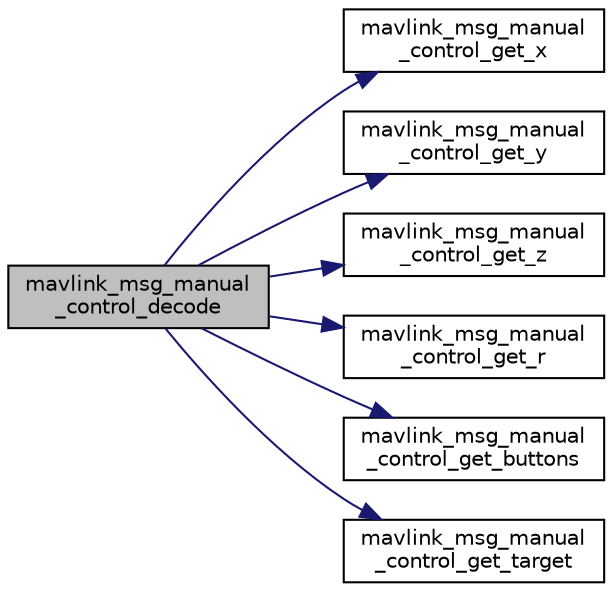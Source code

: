 digraph "mavlink_msg_manual_control_decode"
{
 // INTERACTIVE_SVG=YES
  edge [fontname="Helvetica",fontsize="10",labelfontname="Helvetica",labelfontsize="10"];
  node [fontname="Helvetica",fontsize="10",shape=record];
  rankdir="LR";
  Node1 [label="mavlink_msg_manual\l_control_decode",height=0.2,width=0.4,color="black", fillcolor="grey75", style="filled" fontcolor="black"];
  Node1 -> Node2 [color="midnightblue",fontsize="10",style="solid",fontname="Helvetica"];
  Node2 [label="mavlink_msg_manual\l_control_get_x",height=0.2,width=0.4,color="black", fillcolor="white", style="filled",URL="$v1_80_2common_2mavlink__msg__manual__control_8h.html#a3fd9464c63702a8941bf25aae57cae9a",tooltip="Get field x from manual_control message. "];
  Node1 -> Node3 [color="midnightblue",fontsize="10",style="solid",fontname="Helvetica"];
  Node3 [label="mavlink_msg_manual\l_control_get_y",height=0.2,width=0.4,color="black", fillcolor="white", style="filled",URL="$v1_80_2common_2mavlink__msg__manual__control_8h.html#a92b957426c27fa4a4d642f550c393013",tooltip="Get field y from manual_control message. "];
  Node1 -> Node4 [color="midnightblue",fontsize="10",style="solid",fontname="Helvetica"];
  Node4 [label="mavlink_msg_manual\l_control_get_z",height=0.2,width=0.4,color="black", fillcolor="white", style="filled",URL="$v1_80_2common_2mavlink__msg__manual__control_8h.html#ae27307850c8a436f55fcab3214641871",tooltip="Get field z from manual_control message. "];
  Node1 -> Node5 [color="midnightblue",fontsize="10",style="solid",fontname="Helvetica"];
  Node5 [label="mavlink_msg_manual\l_control_get_r",height=0.2,width=0.4,color="black", fillcolor="white", style="filled",URL="$v1_80_2common_2mavlink__msg__manual__control_8h.html#a64d7f1e67a175df04174b9f9b2092c23",tooltip="Get field r from manual_control message. "];
  Node1 -> Node6 [color="midnightblue",fontsize="10",style="solid",fontname="Helvetica"];
  Node6 [label="mavlink_msg_manual\l_control_get_buttons",height=0.2,width=0.4,color="black", fillcolor="white", style="filled",URL="$v1_80_2common_2mavlink__msg__manual__control_8h.html#aca5f980864fe008a6a68f53232655ecb",tooltip="Get field buttons from manual_control message. "];
  Node1 -> Node7 [color="midnightblue",fontsize="10",style="solid",fontname="Helvetica"];
  Node7 [label="mavlink_msg_manual\l_control_get_target",height=0.2,width=0.4,color="black", fillcolor="white", style="filled",URL="$v1_80_2common_2mavlink__msg__manual__control_8h.html#a6a1acacaac63f367216acc85c174a18a",tooltip="Send a manual_control message. "];
}

